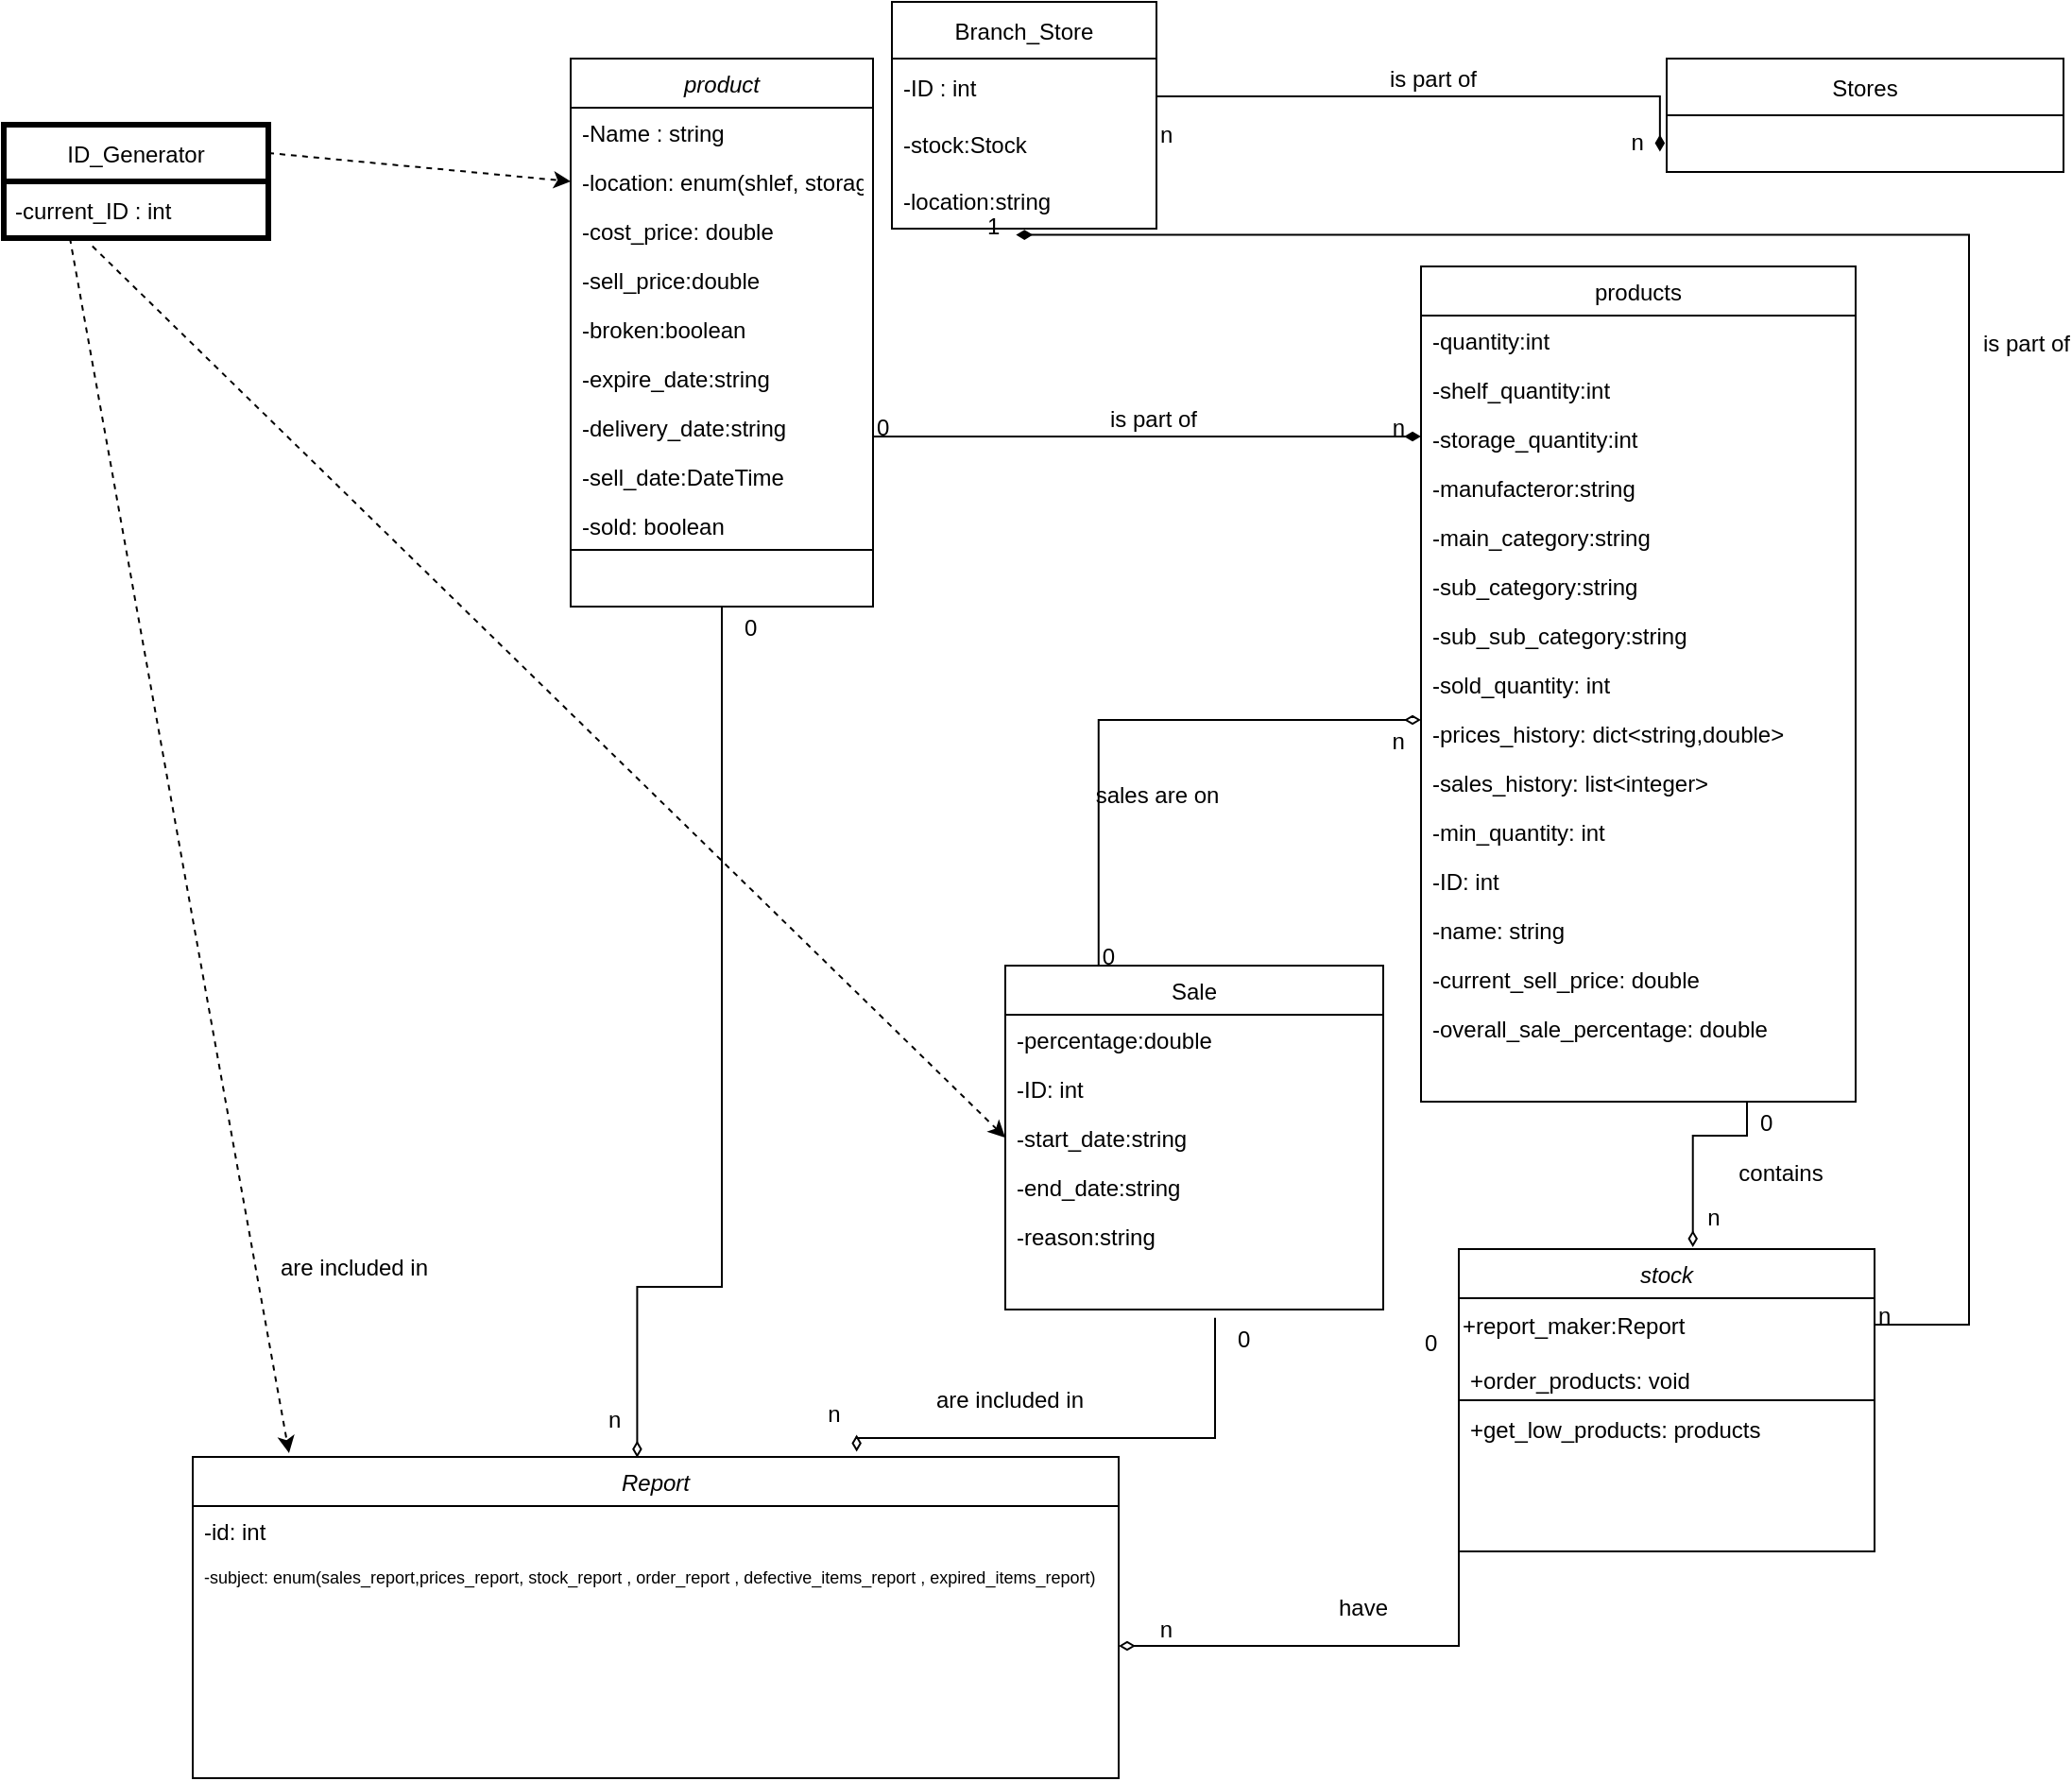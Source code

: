 <mxfile version="18.0.2" type="device"><diagram id="C5RBs43oDa-KdzZeNtuy" name="Page-1"><mxGraphModel dx="1865" dy="1748" grid="1" gridSize="10" guides="1" tooltips="1" connect="1" arrows="1" fold="1" page="1" pageScale="1" pageWidth="827" pageHeight="1169" math="0" shadow="0"><root><mxCell id="WIyWlLk6GJQsqaUBKTNV-0"/><mxCell id="WIyWlLk6GJQsqaUBKTNV-1" parent="WIyWlLk6GJQsqaUBKTNV-0"/><mxCell id="zkfFHV4jXpPFQw0GAbJ--0" value="product" style="swimlane;fontStyle=2;align=center;verticalAlign=top;childLayout=stackLayout;horizontal=1;startSize=26;horizontalStack=0;resizeParent=1;resizeLast=0;collapsible=1;marginBottom=0;rounded=0;shadow=0;strokeWidth=1;" parent="WIyWlLk6GJQsqaUBKTNV-1" vertex="1"><mxGeometry x="70" y="-530" width="160" height="290" as="geometry"><mxRectangle x="230" y="140" width="160" height="26" as="alternateBounds"/></mxGeometry></mxCell><mxCell id="zkfFHV4jXpPFQw0GAbJ--1" value="-Name : string&#10;" style="text;align=left;verticalAlign=top;spacingLeft=4;spacingRight=4;overflow=hidden;rotatable=0;points=[[0,0.5],[1,0.5]];portConstraint=eastwest;" parent="zkfFHV4jXpPFQw0GAbJ--0" vertex="1"><mxGeometry y="26" width="160" height="26" as="geometry"/></mxCell><mxCell id="zkfFHV4jXpPFQw0GAbJ--2" value="-location: enum(shlef, storage, store)" style="text;align=left;verticalAlign=top;spacingLeft=4;spacingRight=4;overflow=hidden;rotatable=0;points=[[0,0.5],[1,0.5]];portConstraint=eastwest;rounded=0;shadow=0;html=0;fontColor=#000000;" parent="zkfFHV4jXpPFQw0GAbJ--0" vertex="1"><mxGeometry y="52" width="160" height="26" as="geometry"/></mxCell><mxCell id="zkfFHV4jXpPFQw0GAbJ--3" value="-cost_price: double" style="text;align=left;verticalAlign=top;spacingLeft=4;spacingRight=4;overflow=hidden;rotatable=0;points=[[0,0.5],[1,0.5]];portConstraint=eastwest;rounded=0;shadow=0;html=0;" parent="zkfFHV4jXpPFQw0GAbJ--0" vertex="1"><mxGeometry y="78" width="160" height="26" as="geometry"/></mxCell><mxCell id="zkfFHV4jXpPFQw0GAbJ--5" value="-sell_price:double" style="text;align=left;verticalAlign=top;spacingLeft=4;spacingRight=4;overflow=hidden;rotatable=0;points=[[0,0.5],[1,0.5]];portConstraint=eastwest;" parent="zkfFHV4jXpPFQw0GAbJ--0" vertex="1"><mxGeometry y="104" width="160" height="26" as="geometry"/></mxCell><mxCell id="0sK6Hd41vhFoASJ1iL8q-5" value="-broken:boolean" style="text;align=left;verticalAlign=top;spacingLeft=4;spacingRight=4;overflow=hidden;rotatable=0;points=[[0,0.5],[1,0.5]];portConstraint=eastwest;" parent="zkfFHV4jXpPFQw0GAbJ--0" vertex="1"><mxGeometry y="130" width="160" height="26" as="geometry"/></mxCell><mxCell id="0sK6Hd41vhFoASJ1iL8q-8" value="-expire_date:string" style="text;align=left;verticalAlign=top;spacingLeft=4;spacingRight=4;overflow=hidden;rotatable=0;points=[[0,0.5],[1,0.5]];portConstraint=eastwest;" parent="zkfFHV4jXpPFQw0GAbJ--0" vertex="1"><mxGeometry y="156" width="160" height="26" as="geometry"/></mxCell><mxCell id="0sK6Hd41vhFoASJ1iL8q-9" value="-delivery_date:string" style="text;align=left;verticalAlign=top;spacingLeft=4;spacingRight=4;overflow=hidden;rotatable=0;points=[[0,0.5],[1,0.5]];portConstraint=eastwest;" parent="zkfFHV4jXpPFQw0GAbJ--0" vertex="1"><mxGeometry y="182" width="160" height="26" as="geometry"/></mxCell><mxCell id="0sK6Hd41vhFoASJ1iL8q-10" value="-sell_date:DateTime" style="text;align=left;verticalAlign=top;spacingLeft=4;spacingRight=4;overflow=hidden;rotatable=0;points=[[0,0.5],[1,0.5]];portConstraint=eastwest;" parent="zkfFHV4jXpPFQw0GAbJ--0" vertex="1"><mxGeometry y="208" width="160" height="26" as="geometry"/></mxCell><mxCell id="0sK6Hd41vhFoASJ1iL8q-11" value="-sold: boolean" style="text;align=left;verticalAlign=top;spacingLeft=4;spacingRight=4;overflow=hidden;rotatable=0;points=[[0,0.5],[1,0.5]];portConstraint=eastwest;" parent="zkfFHV4jXpPFQw0GAbJ--0" vertex="1"><mxGeometry y="234" width="160" height="26" as="geometry"/></mxCell><mxCell id="0sK6Hd41vhFoASJ1iL8q-13" value="" style="endArrow=none;html=1;rounded=0;" parent="zkfFHV4jXpPFQw0GAbJ--0" edge="1"><mxGeometry width="50" height="50" relative="1" as="geometry"><mxPoint y="260" as="sourcePoint"/><mxPoint x="160" y="260" as="targetPoint"/></mxGeometry></mxCell><mxCell id="zkfFHV4jXpPFQw0GAbJ--17" value="products" style="swimlane;fontStyle=0;align=center;verticalAlign=top;childLayout=stackLayout;horizontal=1;startSize=26;horizontalStack=0;resizeParent=1;resizeLast=0;collapsible=1;marginBottom=0;rounded=0;shadow=0;strokeWidth=1;" parent="WIyWlLk6GJQsqaUBKTNV-1" vertex="1"><mxGeometry x="520" y="-420" width="230" height="442" as="geometry"><mxRectangle x="550" y="140" width="160" height="26" as="alternateBounds"/></mxGeometry></mxCell><mxCell id="0sK6Hd41vhFoASJ1iL8q-15" value="-quantity:int" style="text;align=left;verticalAlign=top;spacingLeft=4;spacingRight=4;overflow=hidden;rotatable=0;points=[[0,0.5],[1,0.5]];portConstraint=eastwest;rounded=0;shadow=0;html=0;" parent="zkfFHV4jXpPFQw0GAbJ--17" vertex="1"><mxGeometry y="26" width="230" height="26" as="geometry"/></mxCell><mxCell id="0sK6Hd41vhFoASJ1iL8q-16" value="-shelf_quantity:int" style="text;align=left;verticalAlign=top;spacingLeft=4;spacingRight=4;overflow=hidden;rotatable=0;points=[[0,0.5],[1,0.5]];portConstraint=eastwest;rounded=0;shadow=0;html=0;" parent="zkfFHV4jXpPFQw0GAbJ--17" vertex="1"><mxGeometry y="52" width="230" height="26" as="geometry"/></mxCell><mxCell id="0sK6Hd41vhFoASJ1iL8q-17" value="-storage_quantity:int" style="text;align=left;verticalAlign=top;spacingLeft=4;spacingRight=4;overflow=hidden;rotatable=0;points=[[0,0.5],[1,0.5]];portConstraint=eastwest;rounded=0;shadow=0;html=0;" parent="zkfFHV4jXpPFQw0GAbJ--17" vertex="1"><mxGeometry y="78" width="230" height="26" as="geometry"/></mxCell><mxCell id="0sK6Hd41vhFoASJ1iL8q-18" value="-manufacteror:string" style="text;align=left;verticalAlign=top;spacingLeft=4;spacingRight=4;overflow=hidden;rotatable=0;points=[[0,0.5],[1,0.5]];portConstraint=eastwest;rounded=0;shadow=0;html=0;" parent="zkfFHV4jXpPFQw0GAbJ--17" vertex="1"><mxGeometry y="104" width="230" height="26" as="geometry"/></mxCell><mxCell id="0sK6Hd41vhFoASJ1iL8q-19" value="-main_category:string" style="text;align=left;verticalAlign=top;spacingLeft=4;spacingRight=4;overflow=hidden;rotatable=0;points=[[0,0.5],[1,0.5]];portConstraint=eastwest;rounded=0;shadow=0;html=0;" parent="zkfFHV4jXpPFQw0GAbJ--17" vertex="1"><mxGeometry y="130" width="230" height="26" as="geometry"/></mxCell><mxCell id="oAU6wvkMSS8KoSUQiPCf-0" value="-sub_category:string" style="text;align=left;verticalAlign=top;spacingLeft=4;spacingRight=4;overflow=hidden;rotatable=0;points=[[0,0.5],[1,0.5]];portConstraint=eastwest;rounded=0;shadow=0;html=0;" parent="zkfFHV4jXpPFQw0GAbJ--17" vertex="1"><mxGeometry y="156" width="230" height="26" as="geometry"/></mxCell><mxCell id="oAU6wvkMSS8KoSUQiPCf-1" value="-sub_sub_category:string" style="text;align=left;verticalAlign=top;spacingLeft=4;spacingRight=4;overflow=hidden;rotatable=0;points=[[0,0.5],[1,0.5]];portConstraint=eastwest;rounded=0;shadow=0;html=0;" parent="zkfFHV4jXpPFQw0GAbJ--17" vertex="1"><mxGeometry y="182" width="230" height="26" as="geometry"/></mxCell><mxCell id="0sK6Hd41vhFoASJ1iL8q-20" value="-sold_quantity: int" style="text;align=left;verticalAlign=top;spacingLeft=4;spacingRight=4;overflow=hidden;rotatable=0;points=[[0,0.5],[1,0.5]];portConstraint=eastwest;rounded=0;shadow=0;html=0;" parent="zkfFHV4jXpPFQw0GAbJ--17" vertex="1"><mxGeometry y="208" width="230" height="26" as="geometry"/></mxCell><mxCell id="CpEkhlIeznkvRfMis_OV-31" value="-prices_history: dict&lt;string,double&gt;" style="text;align=left;verticalAlign=top;spacingLeft=4;spacingRight=4;overflow=hidden;rotatable=0;points=[[0,0.5],[1,0.5]];portConstraint=eastwest;rounded=0;shadow=0;html=0;fontColor=#000000;" parent="zkfFHV4jXpPFQw0GAbJ--17" vertex="1"><mxGeometry y="234" width="230" height="26" as="geometry"/></mxCell><mxCell id="oAU6wvkMSS8KoSUQiPCf-2" value="-sales_history: list&lt;integer&gt;" style="text;align=left;verticalAlign=top;spacingLeft=4;spacingRight=4;overflow=hidden;rotatable=0;points=[[0,0.5],[1,0.5]];portConstraint=eastwest;rounded=0;shadow=0;html=0;fontColor=#000000;" parent="zkfFHV4jXpPFQw0GAbJ--17" vertex="1"><mxGeometry y="260" width="230" height="26" as="geometry"/></mxCell><mxCell id="14g-dtcZ55QQyNajZRNM-0" value="-min_quantity: int" style="text;align=left;verticalAlign=top;spacingLeft=4;spacingRight=4;overflow=hidden;rotatable=0;points=[[0,0.5],[1,0.5]];portConstraint=eastwest;rounded=0;shadow=0;html=0;" parent="zkfFHV4jXpPFQw0GAbJ--17" vertex="1"><mxGeometry y="286" width="230" height="26" as="geometry"/></mxCell><mxCell id="14g-dtcZ55QQyNajZRNM-1" value="-ID: int" style="text;align=left;verticalAlign=top;spacingLeft=4;spacingRight=4;overflow=hidden;rotatable=0;points=[[0,0.5],[1,0.5]];portConstraint=eastwest;rounded=0;shadow=0;html=0;" parent="zkfFHV4jXpPFQw0GAbJ--17" vertex="1"><mxGeometry y="312" width="230" height="26" as="geometry"/></mxCell><mxCell id="14g-dtcZ55QQyNajZRNM-2" value="-name: string" style="text;align=left;verticalAlign=top;spacingLeft=4;spacingRight=4;overflow=hidden;rotatable=0;points=[[0,0.5],[1,0.5]];portConstraint=eastwest;rounded=0;shadow=0;html=0;" parent="zkfFHV4jXpPFQw0GAbJ--17" vertex="1"><mxGeometry y="338" width="230" height="26" as="geometry"/></mxCell><mxCell id="ytVSha6y0rXmLktv4iAX-2" value="-current_sell_price: double" style="text;align=left;verticalAlign=top;spacingLeft=4;spacingRight=4;overflow=hidden;rotatable=0;points=[[0,0.5],[1,0.5]];portConstraint=eastwest;rounded=0;shadow=0;html=0;" parent="zkfFHV4jXpPFQw0GAbJ--17" vertex="1"><mxGeometry y="364" width="230" height="26" as="geometry"/></mxCell><mxCell id="14g-dtcZ55QQyNajZRNM-4" value="-overall_sale_percentage: double" style="text;align=left;verticalAlign=top;spacingLeft=4;spacingRight=4;overflow=hidden;rotatable=0;points=[[0,0.5],[1,0.5]];portConstraint=eastwest;rounded=0;shadow=0;html=0;" parent="zkfFHV4jXpPFQw0GAbJ--17" vertex="1"><mxGeometry y="390" width="230" height="26" as="geometry"/></mxCell><mxCell id="zkfFHV4jXpPFQw0GAbJ--26" value="" style="endArrow=diamondThin;shadow=0;strokeWidth=1;rounded=0;endFill=1;edgeStyle=elbowEdgeStyle;elbow=vertical;" parent="WIyWlLk6GJQsqaUBKTNV-1" source="zkfFHV4jXpPFQw0GAbJ--0" target="zkfFHV4jXpPFQw0GAbJ--17" edge="1"><mxGeometry x="0.5" y="41" relative="1" as="geometry"><mxPoint x="380" y="192" as="sourcePoint"/><mxPoint x="540" y="192" as="targetPoint"/><mxPoint x="-40" y="32" as="offset"/></mxGeometry></mxCell><mxCell id="zkfFHV4jXpPFQw0GAbJ--27" value="0" style="resizable=0;align=left;verticalAlign=bottom;labelBackgroundColor=none;fontSize=12;" parent="zkfFHV4jXpPFQw0GAbJ--26" connectable="0" vertex="1"><mxGeometry x="-1" relative="1" as="geometry"><mxPoint y="4" as="offset"/></mxGeometry></mxCell><mxCell id="zkfFHV4jXpPFQw0GAbJ--28" value="n" style="resizable=0;align=right;verticalAlign=bottom;labelBackgroundColor=none;fontSize=12;" parent="zkfFHV4jXpPFQw0GAbJ--26" connectable="0" vertex="1"><mxGeometry x="1" relative="1" as="geometry"><mxPoint x="-7" y="4" as="offset"/></mxGeometry></mxCell><mxCell id="zkfFHV4jXpPFQw0GAbJ--29" value="is part of" style="text;html=1;resizable=0;points=[];;align=center;verticalAlign=middle;labelBackgroundColor=none;rounded=0;shadow=0;strokeWidth=1;fontSize=12;" parent="zkfFHV4jXpPFQw0GAbJ--26" vertex="1" connectable="0"><mxGeometry x="0.5" y="49" relative="1" as="geometry"><mxPoint x="-70" y="40" as="offset"/></mxGeometry></mxCell><mxCell id="0sK6Hd41vhFoASJ1iL8q-27" value="stock" style="swimlane;fontStyle=2;align=center;verticalAlign=top;childLayout=stackLayout;horizontal=1;startSize=26;horizontalStack=0;resizeParent=1;resizeLast=0;collapsible=1;marginBottom=0;rounded=0;shadow=0;strokeWidth=1;" parent="WIyWlLk6GJQsqaUBKTNV-1" vertex="1"><mxGeometry x="540" y="100" width="220" height="160" as="geometry"><mxRectangle x="230" y="140" width="160" height="26" as="alternateBounds"/></mxGeometry></mxCell><mxCell id="0sK6Hd41vhFoASJ1iL8q-37" value="" style="endArrow=none;html=1;rounded=0;" parent="0sK6Hd41vhFoASJ1iL8q-27" edge="1"><mxGeometry width="50" height="50" relative="1" as="geometry"><mxPoint y="80" as="sourcePoint"/><mxPoint x="220" y="80" as="targetPoint"/></mxGeometry></mxCell><mxCell id="IbiZ1pJaB02bG9pM09KX-1" value="+report_maker:Report" style="text;html=1;strokeColor=none;fillColor=none;align=left;verticalAlign=middle;whiteSpace=wrap;rounded=0;" parent="0sK6Hd41vhFoASJ1iL8q-27" vertex="1"><mxGeometry y="26" width="220" height="30" as="geometry"/></mxCell><mxCell id="ytVSha6y0rXmLktv4iAX-1" value="+order_products: void" style="text;align=left;verticalAlign=top;spacingLeft=4;spacingRight=4;overflow=hidden;rotatable=0;points=[[0,0.5],[1,0.5]];portConstraint=eastwest;rounded=0;shadow=0;html=0;" parent="0sK6Hd41vhFoASJ1iL8q-27" vertex="1"><mxGeometry y="56" width="220" height="26" as="geometry"/></mxCell><mxCell id="ytVSha6y0rXmLktv4iAX-0" value="+get_low_products: products" style="text;align=left;verticalAlign=top;spacingLeft=4;spacingRight=4;overflow=hidden;rotatable=0;points=[[0,0.5],[1,0.5]];portConstraint=eastwest;rounded=0;shadow=0;html=0;" parent="0sK6Hd41vhFoASJ1iL8q-27" vertex="1"><mxGeometry y="82" width="220" height="26" as="geometry"/></mxCell><mxCell id="0sK6Hd41vhFoASJ1iL8q-41" value="Sale" style="swimlane;fontStyle=0;align=center;verticalAlign=top;childLayout=stackLayout;horizontal=1;startSize=26;horizontalStack=0;resizeParent=1;resizeLast=0;collapsible=1;marginBottom=0;rounded=0;shadow=0;strokeWidth=1;" parent="WIyWlLk6GJQsqaUBKTNV-1" vertex="1"><mxGeometry x="300" y="-50" width="200" height="182" as="geometry"><mxRectangle x="550" y="140" width="160" height="26" as="alternateBounds"/></mxGeometry></mxCell><mxCell id="0sK6Hd41vhFoASJ1iL8q-42" value="-percentage:double" style="text;align=left;verticalAlign=top;spacingLeft=4;spacingRight=4;overflow=hidden;rotatable=0;points=[[0,0.5],[1,0.5]];portConstraint=eastwest;rounded=0;shadow=0;html=0;" parent="0sK6Hd41vhFoASJ1iL8q-41" vertex="1"><mxGeometry y="26" width="200" height="26" as="geometry"/></mxCell><mxCell id="14g-dtcZ55QQyNajZRNM-5" value="-ID: int" style="text;align=left;verticalAlign=top;spacingLeft=4;spacingRight=4;overflow=hidden;rotatable=0;points=[[0,0.5],[1,0.5]];portConstraint=eastwest;rounded=0;shadow=0;html=0;" parent="0sK6Hd41vhFoASJ1iL8q-41" vertex="1"><mxGeometry y="52" width="200" height="26" as="geometry"/></mxCell><mxCell id="0sK6Hd41vhFoASJ1iL8q-43" value="-start_date:string" style="text;align=left;verticalAlign=top;spacingLeft=4;spacingRight=4;overflow=hidden;rotatable=0;points=[[0,0.5],[1,0.5]];portConstraint=eastwest;rounded=0;shadow=0;html=0;" parent="0sK6Hd41vhFoASJ1iL8q-41" vertex="1"><mxGeometry y="78" width="200" height="26" as="geometry"/></mxCell><mxCell id="0sK6Hd41vhFoASJ1iL8q-44" value="-end_date:string" style="text;align=left;verticalAlign=top;spacingLeft=4;spacingRight=4;overflow=hidden;rotatable=0;points=[[0,0.5],[1,0.5]];portConstraint=eastwest;rounded=0;shadow=0;html=0;" parent="0sK6Hd41vhFoASJ1iL8q-41" vertex="1"><mxGeometry y="104" width="200" height="26" as="geometry"/></mxCell><mxCell id="0sK6Hd41vhFoASJ1iL8q-45" value="-reason:string" style="text;align=left;verticalAlign=top;spacingLeft=4;spacingRight=4;overflow=hidden;rotatable=0;points=[[0,0.5],[1,0.5]];portConstraint=eastwest;rounded=0;shadow=0;html=0;" parent="0sK6Hd41vhFoASJ1iL8q-41" vertex="1"><mxGeometry y="130" width="200" height="26" as="geometry"/></mxCell><mxCell id="CpEkhlIeznkvRfMis_OV-10" value="" style="endArrow=diamondThin;shadow=0;strokeWidth=1;rounded=0;endFill=0;edgeStyle=elbowEdgeStyle;elbow=vertical;" parent="WIyWlLk6GJQsqaUBKTNV-1" edge="1"><mxGeometry x="0.5" y="41" relative="1" as="geometry"><mxPoint x="349.38" y="-50" as="sourcePoint"/><mxPoint x="520" y="-180" as="targetPoint"/><mxPoint x="-40" y="32" as="offset"/><Array as="points"><mxPoint x="429.38" y="-180"/><mxPoint x="389.38" y="-170"/><mxPoint x="519.38" y="-200"/><mxPoint x="629.38" y="-190"/><mxPoint x="589.38" y="-190"/></Array></mxGeometry></mxCell><mxCell id="CpEkhlIeznkvRfMis_OV-11" value="0" style="resizable=0;align=left;verticalAlign=bottom;labelBackgroundColor=none;fontSize=12;" parent="CpEkhlIeznkvRfMis_OV-10" connectable="0" vertex="1"><mxGeometry x="-1" relative="1" as="geometry"><mxPoint y="4" as="offset"/></mxGeometry></mxCell><mxCell id="CpEkhlIeznkvRfMis_OV-12" value="n" style="resizable=0;align=right;verticalAlign=bottom;labelBackgroundColor=none;fontSize=12;" parent="CpEkhlIeznkvRfMis_OV-10" connectable="0" vertex="1"><mxGeometry x="1" relative="1" as="geometry"><mxPoint x="-7" y="20" as="offset"/></mxGeometry></mxCell><mxCell id="CpEkhlIeznkvRfMis_OV-13" value="sales are on" style="text;html=1;resizable=0;points=[];;align=center;verticalAlign=middle;labelBackgroundColor=none;rounded=0;shadow=0;strokeWidth=1;fontSize=12;" parent="CpEkhlIeznkvRfMis_OV-10" vertex="1" connectable="0"><mxGeometry x="0.5" y="49" relative="1" as="geometry"><mxPoint x="-65" y="89" as="offset"/></mxGeometry></mxCell><mxCell id="CpEkhlIeznkvRfMis_OV-15" value="" style="endArrow=diamondThin;shadow=0;strokeWidth=1;rounded=0;endFill=0;edgeStyle=elbowEdgeStyle;elbow=vertical;exitX=0.75;exitY=1;exitDx=0;exitDy=0;entryX=0.563;entryY=-0.006;entryDx=0;entryDy=0;entryPerimeter=0;" parent="WIyWlLk6GJQsqaUBKTNV-1" source="zkfFHV4jXpPFQw0GAbJ--17" target="0sK6Hd41vhFoASJ1iL8q-27" edge="1"><mxGeometry x="0.5" y="41" relative="1" as="geometry"><mxPoint x="510" y="-50.003" as="sourcePoint"/><mxPoint x="610" y="-80" as="targetPoint"/><mxPoint x="-40" y="32" as="offset"/><Array as="points"><mxPoint x="680" y="40"/></Array></mxGeometry></mxCell><mxCell id="CpEkhlIeznkvRfMis_OV-16" value="0" style="resizable=0;align=left;verticalAlign=bottom;labelBackgroundColor=none;fontSize=12;" parent="CpEkhlIeznkvRfMis_OV-15" connectable="0" vertex="1"><mxGeometry x="-1" relative="1" as="geometry"><mxPoint x="5" y="20" as="offset"/></mxGeometry></mxCell><mxCell id="CpEkhlIeznkvRfMis_OV-17" value="n" style="resizable=0;align=right;verticalAlign=bottom;labelBackgroundColor=none;fontSize=12;" parent="CpEkhlIeznkvRfMis_OV-15" connectable="0" vertex="1"><mxGeometry x="1" relative="1" as="geometry"><mxPoint x="16" y="-7" as="offset"/></mxGeometry></mxCell><mxCell id="CpEkhlIeznkvRfMis_OV-18" value="contains" style="text;html=1;resizable=0;points=[];;align=center;verticalAlign=middle;labelBackgroundColor=none;rounded=0;shadow=0;strokeWidth=1;fontSize=12;" parent="CpEkhlIeznkvRfMis_OV-15" vertex="1" connectable="0"><mxGeometry x="0.5" y="49" relative="1" as="geometry"><mxPoint x="-3" y="-13" as="offset"/></mxGeometry></mxCell><mxCell id="IbiZ1pJaB02bG9pM09KX-2" value="Branch_Store" style="swimlane;fontStyle=0;childLayout=stackLayout;horizontal=1;startSize=30;horizontalStack=0;resizeParent=1;resizeParentMax=0;resizeLast=0;collapsible=1;marginBottom=0;" parent="WIyWlLk6GJQsqaUBKTNV-1" vertex="1"><mxGeometry x="240" y="-560" width="140" height="120" as="geometry"/></mxCell><mxCell id="IbiZ1pJaB02bG9pM09KX-3" value="-ID : int" style="text;strokeColor=none;fillColor=none;align=left;verticalAlign=middle;spacingLeft=4;spacingRight=4;overflow=hidden;points=[[0,0.5],[1,0.5]];portConstraint=eastwest;rotatable=0;" parent="IbiZ1pJaB02bG9pM09KX-2" vertex="1"><mxGeometry y="30" width="140" height="30" as="geometry"/></mxCell><mxCell id="IbiZ1pJaB02bG9pM09KX-4" value="-stock:Stock" style="text;strokeColor=none;fillColor=none;align=left;verticalAlign=middle;spacingLeft=4;spacingRight=4;overflow=hidden;points=[[0,0.5],[1,0.5]];portConstraint=eastwest;rotatable=0;" parent="IbiZ1pJaB02bG9pM09KX-2" vertex="1"><mxGeometry y="60" width="140" height="30" as="geometry"/></mxCell><mxCell id="IbiZ1pJaB02bG9pM09KX-5" value="-location:string" style="text;strokeColor=none;fillColor=none;align=left;verticalAlign=middle;spacingLeft=4;spacingRight=4;overflow=hidden;points=[[0,0.5],[1,0.5]];portConstraint=eastwest;rotatable=0;" parent="IbiZ1pJaB02bG9pM09KX-2" vertex="1"><mxGeometry y="90" width="140" height="30" as="geometry"/></mxCell><mxCell id="IbiZ1pJaB02bG9pM09KX-6" value="Stores" style="swimlane;fontStyle=0;childLayout=stackLayout;horizontal=1;startSize=30;horizontalStack=0;resizeParent=1;resizeParentMax=0;resizeLast=0;collapsible=1;marginBottom=0;" parent="WIyWlLk6GJQsqaUBKTNV-1" vertex="1"><mxGeometry x="650" y="-530" width="210" height="60" as="geometry"/></mxCell><mxCell id="IbiZ1pJaB02bG9pM09KX-15" value="" style="endArrow=diamondThin;shadow=0;strokeWidth=1;rounded=0;endFill=1;edgeStyle=elbowEdgeStyle;elbow=vertical;exitX=1;exitY=0.5;exitDx=0;exitDy=0;entryX=-0.017;entryY=0.64;entryDx=0;entryDy=0;entryPerimeter=0;" parent="WIyWlLk6GJQsqaUBKTNV-1" source="IbiZ1pJaB02bG9pM09KX-4" edge="1"><mxGeometry x="0.5" y="41" relative="1" as="geometry"><mxPoint x="340" y="-630.5" as="sourcePoint"/><mxPoint x="646.43" y="-480.8" as="targetPoint"/><mxPoint x="-40" y="32" as="offset"/><Array as="points"><mxPoint x="590" y="-510"/><mxPoint x="520" y="-510"/></Array></mxGeometry></mxCell><mxCell id="IbiZ1pJaB02bG9pM09KX-16" value="n" style="resizable=0;align=left;verticalAlign=bottom;labelBackgroundColor=none;fontSize=12;" parent="IbiZ1pJaB02bG9pM09KX-15" connectable="0" vertex="1"><mxGeometry x="-1" relative="1" as="geometry"><mxPoint y="4" as="offset"/></mxGeometry></mxCell><mxCell id="IbiZ1pJaB02bG9pM09KX-17" value="n" style="resizable=0;align=right;verticalAlign=bottom;labelBackgroundColor=none;fontSize=12;" parent="IbiZ1pJaB02bG9pM09KX-15" connectable="0" vertex="1"><mxGeometry x="1" relative="1" as="geometry"><mxPoint x="-7" y="4" as="offset"/></mxGeometry></mxCell><mxCell id="IbiZ1pJaB02bG9pM09KX-18" value="is part of" style="text;html=1;resizable=0;points=[];;align=center;verticalAlign=middle;labelBackgroundColor=none;rounded=0;shadow=0;strokeWidth=1;fontSize=12;" parent="IbiZ1pJaB02bG9pM09KX-15" vertex="1" connectable="0"><mxGeometry x="0.5" y="49" relative="1" as="geometry"><mxPoint x="-70" y="40" as="offset"/></mxGeometry></mxCell><mxCell id="IbiZ1pJaB02bG9pM09KX-20" value="" style="endArrow=diamondThin;shadow=0;strokeWidth=1;rounded=0;endFill=1;edgeStyle=elbowEdgeStyle;elbow=vertical;exitX=1;exitY=0.25;exitDx=0;exitDy=0;entryX=0.469;entryY=1.11;entryDx=0;entryDy=0;entryPerimeter=0;" parent="WIyWlLk6GJQsqaUBKTNV-1" source="0sK6Hd41vhFoASJ1iL8q-27" target="IbiZ1pJaB02bG9pM09KX-5" edge="1"><mxGeometry x="0.5" y="41" relative="1" as="geometry"><mxPoint x="810" y="120" as="sourcePoint"/><mxPoint x="800" y="-580" as="targetPoint"/><mxPoint x="-40" y="32" as="offset"/><Array as="points"><mxPoint x="810" y="125"/><mxPoint x="800" y="-40"/><mxPoint x="190" y="-530"/><mxPoint x="810" y="-30"/><mxPoint x="680" y="-610"/><mxPoint x="760" y="-570"/><mxPoint x="780" y="-100"/><mxPoint x="580" y="-500"/><mxPoint x="760" y="-430"/><mxPoint x="790" y="-250"/><mxPoint x="720" y="-410"/><mxPoint x="780" y="-310"/><mxPoint x="660" y="-500"/></Array></mxGeometry></mxCell><mxCell id="IbiZ1pJaB02bG9pM09KX-21" value="n" style="resizable=0;align=left;verticalAlign=bottom;labelBackgroundColor=none;fontSize=12;" parent="IbiZ1pJaB02bG9pM09KX-20" connectable="0" vertex="1"><mxGeometry x="-1" relative="1" as="geometry"><mxPoint y="4" as="offset"/></mxGeometry></mxCell><mxCell id="IbiZ1pJaB02bG9pM09KX-22" value="1" style="resizable=0;align=right;verticalAlign=bottom;labelBackgroundColor=none;fontSize=12;" parent="IbiZ1pJaB02bG9pM09KX-20" connectable="0" vertex="1"><mxGeometry x="1" relative="1" as="geometry"><mxPoint x="-7" y="4" as="offset"/></mxGeometry></mxCell><mxCell id="IbiZ1pJaB02bG9pM09KX-23" value="is part of" style="text;html=1;resizable=0;points=[];;align=center;verticalAlign=middle;labelBackgroundColor=none;rounded=0;shadow=0;strokeWidth=1;fontSize=12;" parent="IbiZ1pJaB02bG9pM09KX-20" vertex="1" connectable="0"><mxGeometry x="0.5" y="49" relative="1" as="geometry"><mxPoint x="252" y="8" as="offset"/></mxGeometry></mxCell><mxCell id="oAU6wvkMSS8KoSUQiPCf-14" value="Report" style="swimlane;fontStyle=2;align=center;verticalAlign=top;childLayout=stackLayout;horizontal=1;startSize=26;horizontalStack=0;resizeParent=1;resizeLast=0;collapsible=1;marginBottom=0;rounded=0;shadow=0;strokeWidth=1;" parent="WIyWlLk6GJQsqaUBKTNV-1" vertex="1"><mxGeometry x="-130" y="210" width="490" height="170" as="geometry"><mxRectangle x="230" y="140" width="160" height="26" as="alternateBounds"/></mxGeometry></mxCell><mxCell id="oAU6wvkMSS8KoSUQiPCf-15" value="-id: int&#10;" style="text;align=left;verticalAlign=top;spacingLeft=4;spacingRight=4;overflow=hidden;rotatable=0;points=[[0,0.5],[1,0.5]];portConstraint=eastwest;" parent="oAU6wvkMSS8KoSUQiPCf-14" vertex="1"><mxGeometry y="26" width="490" height="26" as="geometry"/></mxCell><mxCell id="oAU6wvkMSS8KoSUQiPCf-16" value="-subject: enum(sales_report,prices_report, stock_report , order_report , defective_items_report , expired_items_report)" style="text;align=left;verticalAlign=top;spacingLeft=4;spacingRight=4;overflow=hidden;rotatable=0;points=[[0,0.5],[1,0.5]];portConstraint=eastwest;rounded=0;shadow=0;html=0;fontColor=#000000;fontSize=9;" parent="oAU6wvkMSS8KoSUQiPCf-14" vertex="1"><mxGeometry y="52" width="490" height="26" as="geometry"/></mxCell><mxCell id="oAU6wvkMSS8KoSUQiPCf-25" value="" style="endArrow=diamondThin;shadow=0;strokeWidth=1;rounded=0;endFill=0;edgeStyle=elbowEdgeStyle;elbow=vertical;exitX=0.5;exitY=1;exitDx=0;exitDy=0;entryX=0.48;entryY=0.002;entryDx=0;entryDy=0;entryPerimeter=0;" parent="WIyWlLk6GJQsqaUBKTNV-1" source="zkfFHV4jXpPFQw0GAbJ--0" target="oAU6wvkMSS8KoSUQiPCf-14" edge="1"><mxGeometry x="0.5" y="41" relative="1" as="geometry"><mxPoint x="60.0" y="150" as="sourcePoint"/><mxPoint x="100" y="100" as="targetPoint"/><mxPoint x="-40" y="32" as="offset"/><Array as="points"><mxPoint x="160" y="120"/><mxPoint x="140" y="20"/><mxPoint x="100" y="30"/><mxPoint x="230"/><mxPoint x="340" y="10"/><mxPoint x="300" y="10"/></Array></mxGeometry></mxCell><mxCell id="oAU6wvkMSS8KoSUQiPCf-26" value="0" style="resizable=0;align=left;verticalAlign=bottom;labelBackgroundColor=none;fontSize=12;" parent="oAU6wvkMSS8KoSUQiPCf-25" connectable="0" vertex="1"><mxGeometry x="-1" relative="1" as="geometry"><mxPoint x="10" y="20" as="offset"/></mxGeometry></mxCell><mxCell id="oAU6wvkMSS8KoSUQiPCf-27" value="n" style="resizable=0;align=right;verticalAlign=bottom;labelBackgroundColor=none;fontSize=12;" parent="oAU6wvkMSS8KoSUQiPCf-25" connectable="0" vertex="1"><mxGeometry x="1" relative="1" as="geometry"><mxPoint x="-7" y="-11" as="offset"/></mxGeometry></mxCell><mxCell id="oAU6wvkMSS8KoSUQiPCf-28" value="are included in" style="text;html=1;resizable=0;points=[];;align=center;verticalAlign=middle;labelBackgroundColor=none;rounded=0;shadow=0;strokeWidth=1;fontSize=12;" parent="oAU6wvkMSS8KoSUQiPCf-25" vertex="1" connectable="0"><mxGeometry x="0.5" y="49" relative="1" as="geometry"><mxPoint x="-184" y="-59" as="offset"/></mxGeometry></mxCell><mxCell id="oAU6wvkMSS8KoSUQiPCf-33" value="" style="endArrow=diamondThin;shadow=0;strokeWidth=1;rounded=0;endFill=0;edgeStyle=elbowEdgeStyle;elbow=vertical;exitX=0.555;exitY=1.169;exitDx=0;exitDy=0;entryX=0.717;entryY=-0.016;entryDx=0;entryDy=0;entryPerimeter=0;exitPerimeter=0;" parent="WIyWlLk6GJQsqaUBKTNV-1" target="oAU6wvkMSS8KoSUQiPCf-14" edge="1"><mxGeometry x="0.5" y="41" relative="1" as="geometry"><mxPoint x="411" y="136.394" as="sourcePoint"/><mxPoint x="525.2" y="430.34" as="targetPoint"/><mxPoint x="-40" y="32" as="offset"/><Array as="points"><mxPoint x="370" y="200"/><mxPoint x="440" y="210"/><mxPoint x="400" y="220"/><mxPoint x="530" y="190"/><mxPoint x="640" y="200"/><mxPoint x="600" y="200"/></Array></mxGeometry></mxCell><mxCell id="oAU6wvkMSS8KoSUQiPCf-34" value="0" style="resizable=0;align=left;verticalAlign=bottom;labelBackgroundColor=none;fontSize=12;" parent="oAU6wvkMSS8KoSUQiPCf-33" connectable="0" vertex="1"><mxGeometry x="-1" relative="1" as="geometry"><mxPoint x="10" y="20" as="offset"/></mxGeometry></mxCell><mxCell id="oAU6wvkMSS8KoSUQiPCf-35" value="n" style="resizable=0;align=right;verticalAlign=bottom;labelBackgroundColor=none;fontSize=12;" parent="oAU6wvkMSS8KoSUQiPCf-33" connectable="0" vertex="1"><mxGeometry x="1" relative="1" as="geometry"><mxPoint x="-7" y="-11" as="offset"/></mxGeometry></mxCell><mxCell id="oAU6wvkMSS8KoSUQiPCf-36" value="are included in" style="text;html=1;resizable=0;points=[];;align=center;verticalAlign=middle;labelBackgroundColor=none;rounded=0;shadow=0;strokeWidth=1;fontSize=12;" parent="oAU6wvkMSS8KoSUQiPCf-33" vertex="1" connectable="0"><mxGeometry x="0.5" y="49" relative="1" as="geometry"><mxPoint x="23" y="-69" as="offset"/></mxGeometry></mxCell><mxCell id="oAU6wvkMSS8KoSUQiPCf-37" value="" style="endArrow=diamondThin;shadow=0;strokeWidth=1;rounded=0;endFill=0;edgeStyle=elbowEdgeStyle;elbow=vertical;exitX=0;exitY=0.75;exitDx=0;exitDy=0;" parent="WIyWlLk6GJQsqaUBKTNV-1" source="IbiZ1pJaB02bG9pM09KX-1" edge="1"><mxGeometry x="0.5" y="41" relative="1" as="geometry"><mxPoint x="500" y="190" as="sourcePoint"/><mxPoint x="360" y="310" as="targetPoint"/><mxPoint x="-40" y="32" as="offset"/><Array as="points"><mxPoint x="450" y="310"/><mxPoint x="410" y="310"/><mxPoint x="450" y="220"/><mxPoint x="490" y="200"/><mxPoint x="520" y="230"/><mxPoint x="510" y="325"/><mxPoint x="180" y="140"/><mxPoint x="160" y="40"/><mxPoint x="120" y="50"/><mxPoint x="250" y="20"/><mxPoint x="360" y="30"/><mxPoint x="320" y="30"/></Array></mxGeometry></mxCell><mxCell id="oAU6wvkMSS8KoSUQiPCf-38" value="0" style="resizable=0;align=left;verticalAlign=bottom;labelBackgroundColor=none;fontSize=12;" parent="oAU6wvkMSS8KoSUQiPCf-37" connectable="0" vertex="1"><mxGeometry x="-1" relative="1" as="geometry"><mxPoint x="-20" y="10" as="offset"/></mxGeometry></mxCell><mxCell id="oAU6wvkMSS8KoSUQiPCf-39" value="n" style="resizable=0;align=right;verticalAlign=bottom;labelBackgroundColor=none;fontSize=12;" parent="oAU6wvkMSS8KoSUQiPCf-37" connectable="0" vertex="1"><mxGeometry x="1" relative="1" as="geometry"><mxPoint x="30" as="offset"/></mxGeometry></mxCell><mxCell id="oAU6wvkMSS8KoSUQiPCf-40" value="have" style="text;html=1;resizable=0;points=[];;align=center;verticalAlign=middle;labelBackgroundColor=none;rounded=0;shadow=0;strokeWidth=1;fontSize=12;" parent="oAU6wvkMSS8KoSUQiPCf-37" vertex="1" connectable="0"><mxGeometry x="0.5" y="49" relative="1" as="geometry"><mxPoint x="43" y="-69" as="offset"/></mxGeometry></mxCell><mxCell id="B2vca6n-aOYjYO-Ce7XA-0" value="ID_Generator" style="swimlane;fontStyle=0;childLayout=stackLayout;horizontal=1;startSize=30;horizontalStack=0;resizeParent=1;resizeParentMax=0;resizeLast=0;collapsible=1;marginBottom=0;strokeWidth=3;" parent="WIyWlLk6GJQsqaUBKTNV-1" vertex="1"><mxGeometry x="-230" y="-495" width="140" height="60" as="geometry"/></mxCell><mxCell id="B2vca6n-aOYjYO-Ce7XA-1" value="-current_ID : int" style="text;strokeColor=none;fillColor=none;align=left;verticalAlign=middle;spacingLeft=4;spacingRight=4;overflow=hidden;points=[[0,0.5],[1,0.5]];portConstraint=eastwest;rotatable=0;" parent="B2vca6n-aOYjYO-Ce7XA-0" vertex="1"><mxGeometry y="30" width="140" height="30" as="geometry"/></mxCell><mxCell id="B2vca6n-aOYjYO-Ce7XA-4" value="" style="endArrow=classic;html=1;rounded=0;exitX=1;exitY=0.25;exitDx=0;exitDy=0;entryX=0;entryY=0.5;entryDx=0;entryDy=0;dashed=1;" parent="WIyWlLk6GJQsqaUBKTNV-1" source="B2vca6n-aOYjYO-Ce7XA-0" target="zkfFHV4jXpPFQw0GAbJ--2" edge="1"><mxGeometry width="50" height="50" relative="1" as="geometry"><mxPoint x="430" y="-290" as="sourcePoint"/><mxPoint x="480" y="-340" as="targetPoint"/></mxGeometry></mxCell><mxCell id="B2vca6n-aOYjYO-Ce7XA-5" value="" style="endArrow=classic;html=1;rounded=0;exitX=0.25;exitY=1;exitDx=0;exitDy=0;entryX=0.104;entryY=-0.012;entryDx=0;entryDy=0;entryPerimeter=0;dashed=1;" parent="WIyWlLk6GJQsqaUBKTNV-1" source="B2vca6n-aOYjYO-Ce7XA-0" target="oAU6wvkMSS8KoSUQiPCf-14" edge="1"><mxGeometry width="50" height="50" relative="1" as="geometry"><mxPoint x="430" y="-290" as="sourcePoint"/><mxPoint x="-10" y="-190" as="targetPoint"/></mxGeometry></mxCell><mxCell id="B2vca6n-aOYjYO-Ce7XA-6" value="" style="endArrow=classic;html=1;rounded=0;exitX=0.335;exitY=1.143;exitDx=0;exitDy=0;exitPerimeter=0;entryX=0;entryY=0.5;entryDx=0;entryDy=0;dashed=1;" parent="WIyWlLk6GJQsqaUBKTNV-1" source="B2vca6n-aOYjYO-Ce7XA-1" target="0sK6Hd41vhFoASJ1iL8q-43" edge="1"><mxGeometry width="50" height="50" relative="1" as="geometry"><mxPoint x="230" y="-90" as="sourcePoint"/><mxPoint x="280" y="-140" as="targetPoint"/></mxGeometry></mxCell></root></mxGraphModel></diagram></mxfile>
